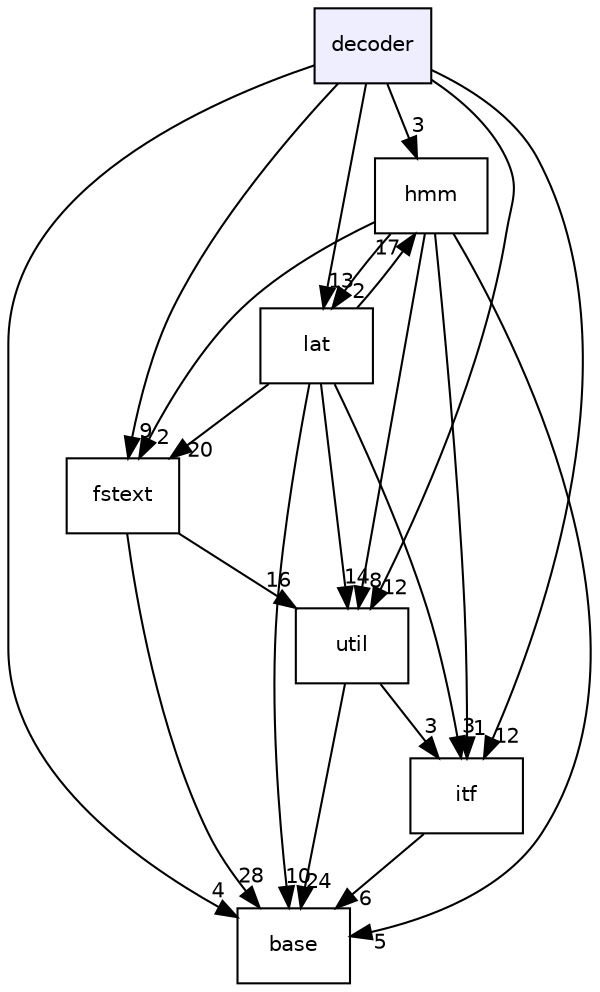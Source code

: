 digraph "decoder" {
  compound=true
  node [ fontsize="10", fontname="Helvetica"];
  edge [ labelfontsize="10", labelfontname="Helvetica"];
  dir_20fe30135636529d1a58383957a516d7 [shape=box, label="decoder", style="filled", fillcolor="#eeeeff", pencolor="black", URL="dir_20fe30135636529d1a58383957a516d7.html"];
  dir_23ec12649285f9fabf3a6b7380226c28 [shape=box label="util" URL="dir_23ec12649285f9fabf3a6b7380226c28.html"];
  dir_e914ee4d4a44400f1fdb170cb4ead18a [shape=box label="base" URL="dir_e914ee4d4a44400f1fdb170cb4ead18a.html"];
  dir_6cbce3d69cab97132708c49b9176b34a [shape=box label="fstext" URL="dir_6cbce3d69cab97132708c49b9176b34a.html"];
  dir_1150ab87bf3833b7161cf56b3aed78f9 [shape=box label="hmm" URL="dir_1150ab87bf3833b7161cf56b3aed78f9.html"];
  dir_32e73c41882ed4a4c395a3bf41490b9a [shape=box label="itf" URL="dir_32e73c41882ed4a4c395a3bf41490b9a.html"];
  dir_7e97d1a94d673bcef7e70506205b8a83 [shape=box label="lat" URL="dir_7e97d1a94d673bcef7e70506205b8a83.html"];
  dir_23ec12649285f9fabf3a6b7380226c28->dir_e914ee4d4a44400f1fdb170cb4ead18a [headlabel="24", labeldistance=1.5 headhref="dir_000034_000000.html"];
  dir_23ec12649285f9fabf3a6b7380226c28->dir_32e73c41882ed4a4c395a3bf41490b9a [headlabel="3", labeldistance=1.5 headhref="dir_000034_000016.html"];
  dir_20fe30135636529d1a58383957a516d7->dir_23ec12649285f9fabf3a6b7380226c28 [headlabel="12", labeldistance=1.5 headhref="dir_000003_000034.html"];
  dir_20fe30135636529d1a58383957a516d7->dir_e914ee4d4a44400f1fdb170cb4ead18a [headlabel="4", labeldistance=1.5 headhref="dir_000003_000000.html"];
  dir_20fe30135636529d1a58383957a516d7->dir_6cbce3d69cab97132708c49b9176b34a [headlabel="9", labeldistance=1.5 headhref="dir_000003_000008.html"];
  dir_20fe30135636529d1a58383957a516d7->dir_1150ab87bf3833b7161cf56b3aed78f9 [headlabel="3", labeldistance=1.5 headhref="dir_000003_000011.html"];
  dir_20fe30135636529d1a58383957a516d7->dir_32e73c41882ed4a4c395a3bf41490b9a [headlabel="12", labeldistance=1.5 headhref="dir_000003_000016.html"];
  dir_20fe30135636529d1a58383957a516d7->dir_7e97d1a94d673bcef7e70506205b8a83 [headlabel="13", labeldistance=1.5 headhref="dir_000003_000020.html"];
  dir_6cbce3d69cab97132708c49b9176b34a->dir_23ec12649285f9fabf3a6b7380226c28 [headlabel="16", labeldistance=1.5 headhref="dir_000008_000034.html"];
  dir_6cbce3d69cab97132708c49b9176b34a->dir_e914ee4d4a44400f1fdb170cb4ead18a [headlabel="28", labeldistance=1.5 headhref="dir_000008_000000.html"];
  dir_1150ab87bf3833b7161cf56b3aed78f9->dir_23ec12649285f9fabf3a6b7380226c28 [headlabel="8", labeldistance=1.5 headhref="dir_000011_000034.html"];
  dir_1150ab87bf3833b7161cf56b3aed78f9->dir_e914ee4d4a44400f1fdb170cb4ead18a [headlabel="5", labeldistance=1.5 headhref="dir_000011_000000.html"];
  dir_1150ab87bf3833b7161cf56b3aed78f9->dir_6cbce3d69cab97132708c49b9176b34a [headlabel="2", labeldistance=1.5 headhref="dir_000011_000008.html"];
  dir_1150ab87bf3833b7161cf56b3aed78f9->dir_32e73c41882ed4a4c395a3bf41490b9a [headlabel="1", labeldistance=1.5 headhref="dir_000011_000016.html"];
  dir_1150ab87bf3833b7161cf56b3aed78f9->dir_7e97d1a94d673bcef7e70506205b8a83 [headlabel="2", labeldistance=1.5 headhref="dir_000011_000020.html"];
  dir_32e73c41882ed4a4c395a3bf41490b9a->dir_e914ee4d4a44400f1fdb170cb4ead18a [headlabel="6", labeldistance=1.5 headhref="dir_000016_000000.html"];
  dir_7e97d1a94d673bcef7e70506205b8a83->dir_23ec12649285f9fabf3a6b7380226c28 [headlabel="14", labeldistance=1.5 headhref="dir_000020_000034.html"];
  dir_7e97d1a94d673bcef7e70506205b8a83->dir_e914ee4d4a44400f1fdb170cb4ead18a [headlabel="10", labeldistance=1.5 headhref="dir_000020_000000.html"];
  dir_7e97d1a94d673bcef7e70506205b8a83->dir_6cbce3d69cab97132708c49b9176b34a [headlabel="20", labeldistance=1.5 headhref="dir_000020_000008.html"];
  dir_7e97d1a94d673bcef7e70506205b8a83->dir_1150ab87bf3833b7161cf56b3aed78f9 [headlabel="17", labeldistance=1.5 headhref="dir_000020_000011.html"];
  dir_7e97d1a94d673bcef7e70506205b8a83->dir_32e73c41882ed4a4c395a3bf41490b9a [headlabel="3", labeldistance=1.5 headhref="dir_000020_000016.html"];
}
